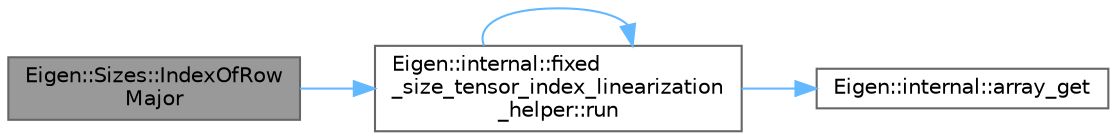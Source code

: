 digraph "Eigen::Sizes::IndexOfRowMajor"
{
 // LATEX_PDF_SIZE
  bgcolor="transparent";
  edge [fontname=Helvetica,fontsize=10,labelfontname=Helvetica,labelfontsize=10];
  node [fontname=Helvetica,fontsize=10,shape=box,height=0.2,width=0.4];
  rankdir="LR";
  Node1 [id="Node000001",label="Eigen::Sizes::IndexOfRow\lMajor",height=0.2,width=0.4,color="gray40", fillcolor="grey60", style="filled", fontcolor="black",tooltip=" "];
  Node1 -> Node2 [id="edge1_Node000001_Node000002",color="steelblue1",style="solid",tooltip=" "];
  Node2 [id="Node000002",label="Eigen::internal::fixed\l_size_tensor_index_linearization\l_helper::run",height=0.2,width=0.4,color="grey40", fillcolor="white", style="filled",URL="$struct_eigen_1_1internal_1_1fixed__size__tensor__index__linearization__helper.html#ad9f850bf5d539ce2ceb45a27e8ae4975",tooltip=" "];
  Node2 -> Node3 [id="edge2_Node000002_Node000003",color="steelblue1",style="solid",tooltip=" "];
  Node3 [id="Node000003",label="Eigen::internal::array_get",height=0.2,width=0.4,color="grey40", fillcolor="white", style="filled",URL="$namespace_eigen_1_1internal.html#a7dd131bbd4a892f4d48cfce903de56c5",tooltip=" "];
  Node2 -> Node2 [id="edge3_Node000002_Node000002",color="steelblue1",style="solid",tooltip=" "];
}
